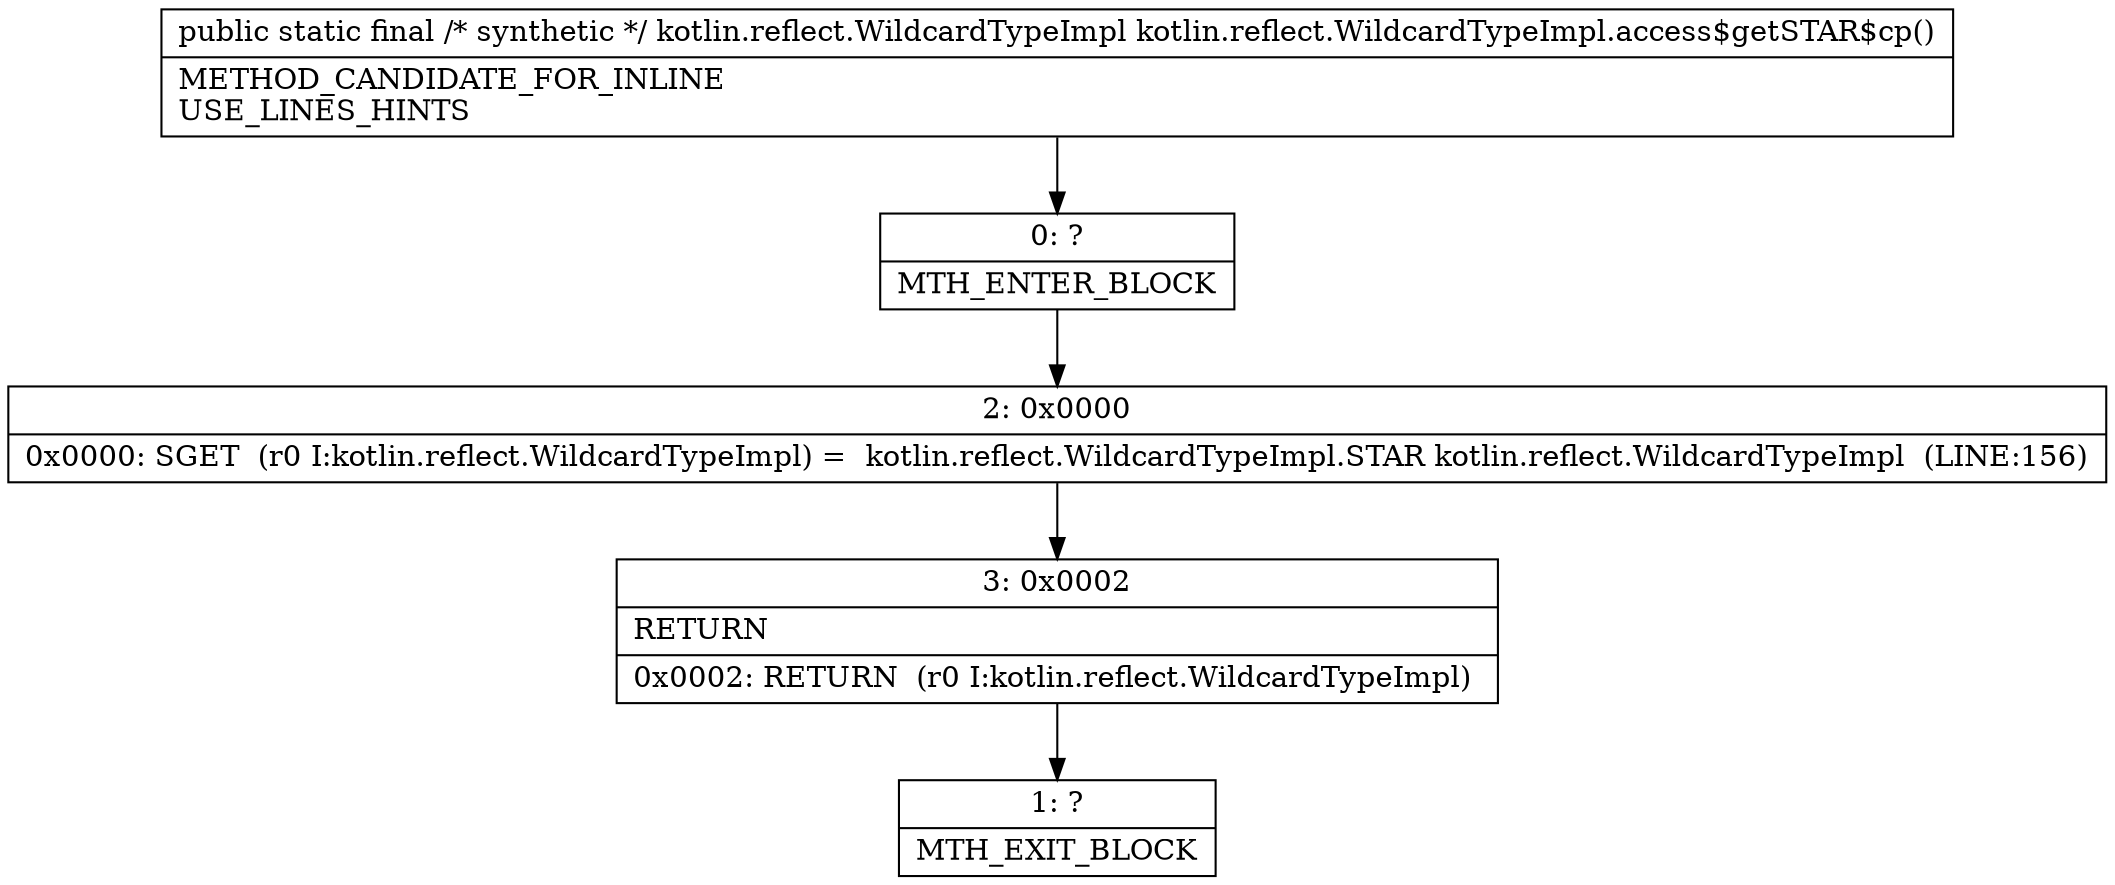 digraph "CFG forkotlin.reflect.WildcardTypeImpl.access$getSTAR$cp()Lkotlin\/reflect\/WildcardTypeImpl;" {
Node_0 [shape=record,label="{0\:\ ?|MTH_ENTER_BLOCK\l}"];
Node_2 [shape=record,label="{2\:\ 0x0000|0x0000: SGET  (r0 I:kotlin.reflect.WildcardTypeImpl) =  kotlin.reflect.WildcardTypeImpl.STAR kotlin.reflect.WildcardTypeImpl  (LINE:156)\l}"];
Node_3 [shape=record,label="{3\:\ 0x0002|RETURN\l|0x0002: RETURN  (r0 I:kotlin.reflect.WildcardTypeImpl) \l}"];
Node_1 [shape=record,label="{1\:\ ?|MTH_EXIT_BLOCK\l}"];
MethodNode[shape=record,label="{public static final \/* synthetic *\/ kotlin.reflect.WildcardTypeImpl kotlin.reflect.WildcardTypeImpl.access$getSTAR$cp()  | METHOD_CANDIDATE_FOR_INLINE\lUSE_LINES_HINTS\l}"];
MethodNode -> Node_0;Node_0 -> Node_2;
Node_2 -> Node_3;
Node_3 -> Node_1;
}

